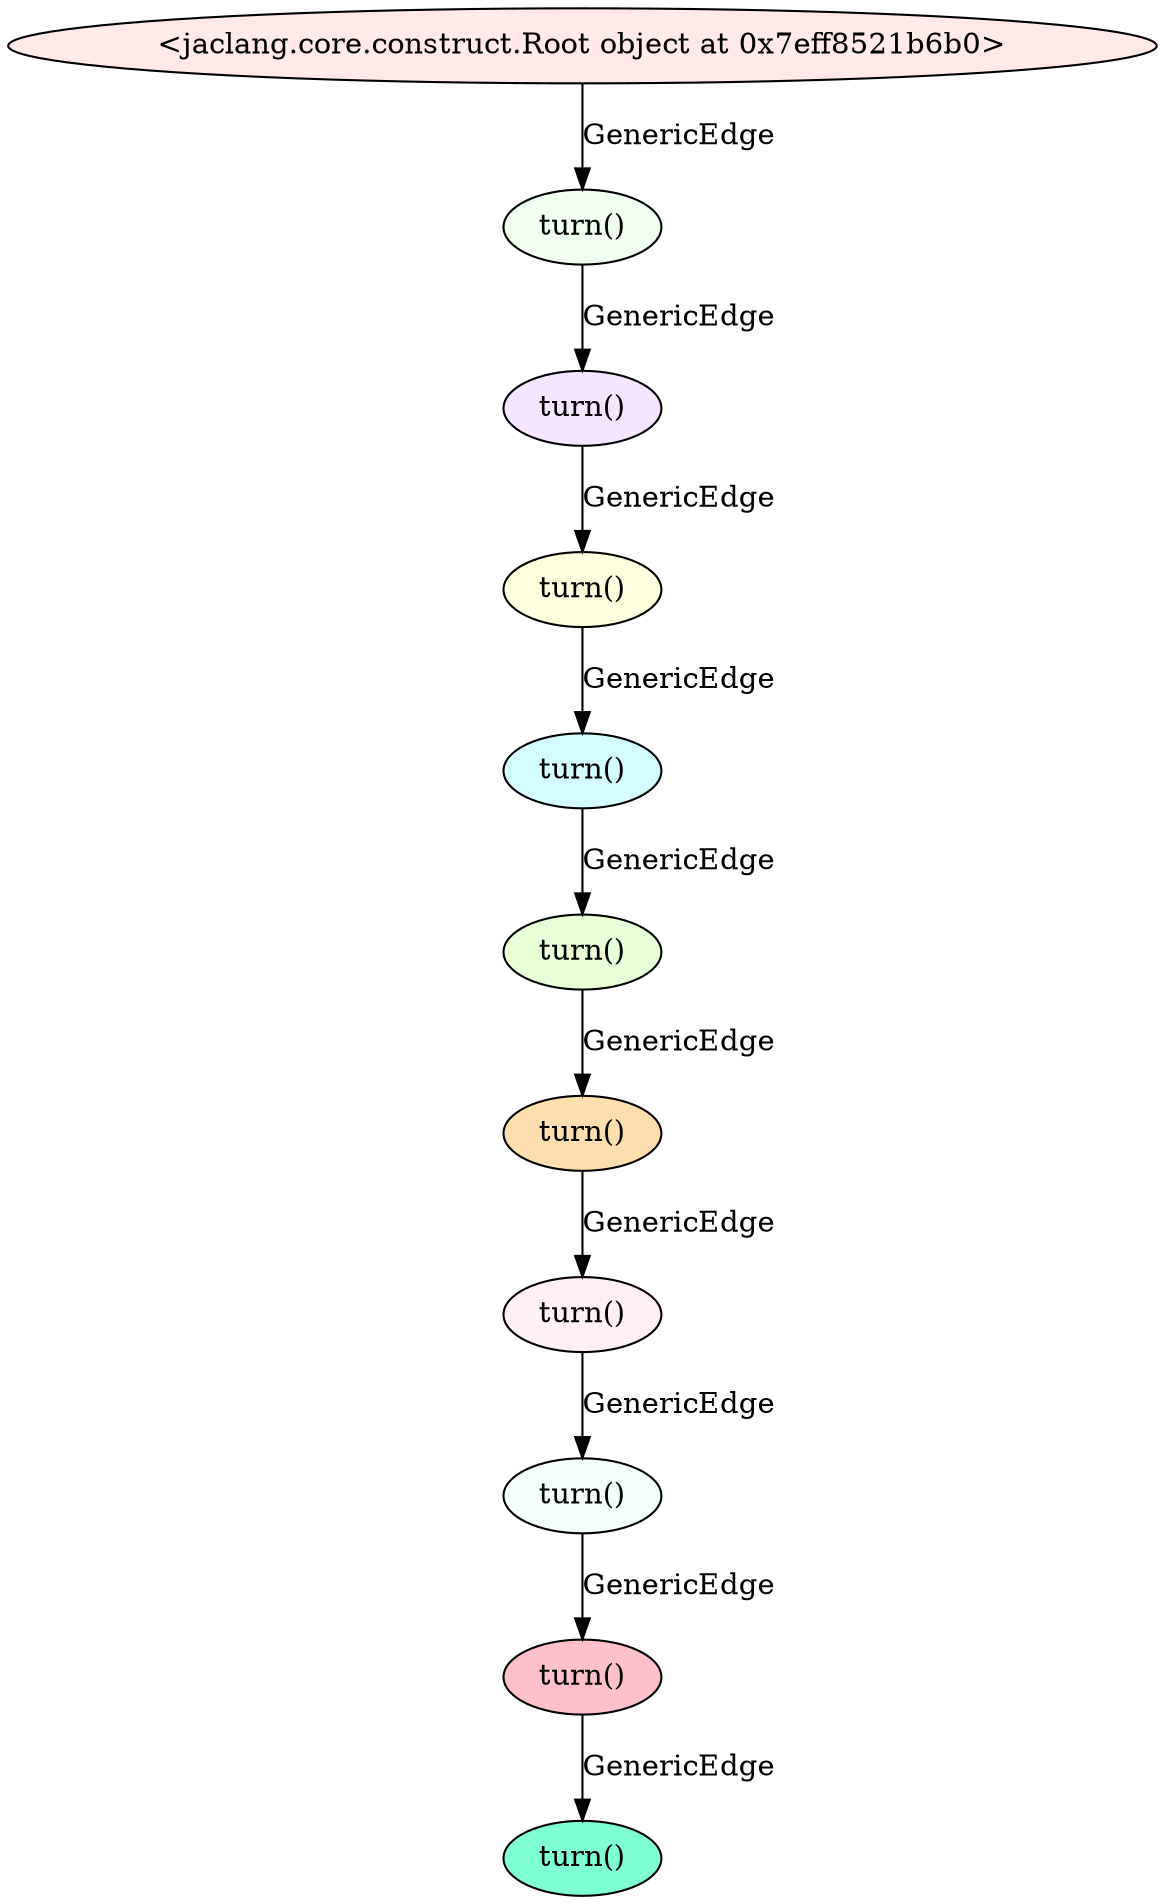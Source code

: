 digraph {
node [style="filled", shape="ellipse", fillcolor="invis", fontcolor="black"];
0 -> 1  [label="GenericEdge "];
1 -> 2  [label="GenericEdge "];
2 -> 3  [label="GenericEdge "];
3 -> 4  [label="GenericEdge "];
4 -> 5  [label="GenericEdge "];
5 -> 6  [label="GenericEdge "];
6 -> 7  [label="GenericEdge "];
7 -> 8  [label="GenericEdge "];
8 -> 9  [label="GenericEdge "];
9 -> 10  [label="GenericEdge "];
0 [label="&lt;jaclang.core.construct.Root object at 0x7eff8521b6b0&gt;"fillcolor="#FFE9E9"];
1 [label="turn()"fillcolor="#F0FFF0"];
2 [label="turn()"fillcolor="#F5E5FF"];
3 [label="turn()"fillcolor="#FFFFE0"];
4 [label="turn()"fillcolor="#D2FEFF "];
5 [label="turn()"fillcolor="#E8FFD7"];
6 [label="turn()"fillcolor="#FFDEAD"];
7 [label="turn()"fillcolor="#FFF0F5"];
8 [label="turn()"fillcolor="#F5FFFA"];
9 [label="turn()"fillcolor="#FFC0CB"];
10 [label="turn()"fillcolor="#7FFFD4"];
}